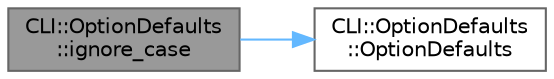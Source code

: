 digraph "CLI::OptionDefaults::ignore_case"
{
 // LATEX_PDF_SIZE
  bgcolor="transparent";
  edge [fontname=Helvetica,fontsize=10,labelfontname=Helvetica,labelfontsize=10];
  node [fontname=Helvetica,fontsize=10,shape=box,height=0.2,width=0.4];
  rankdir="LR";
  Node1 [id="Node000001",label="CLI::OptionDefaults\l::ignore_case",height=0.2,width=0.4,color="gray40", fillcolor="grey60", style="filled", fontcolor="black",tooltip="Ignore the case of the option name"];
  Node1 -> Node2 [id="edge1_Node000001_Node000002",color="steelblue1",style="solid",tooltip=" "];
  Node2 [id="Node000002",label="CLI::OptionDefaults\l::OptionDefaults",height=0.2,width=0.4,color="grey40", fillcolor="white", style="filled",URL="$class_c_l_i_1_1_option_defaults.html#ab3b11a73b6f5ce805514b3f44cb9b079",tooltip=" "];
}
